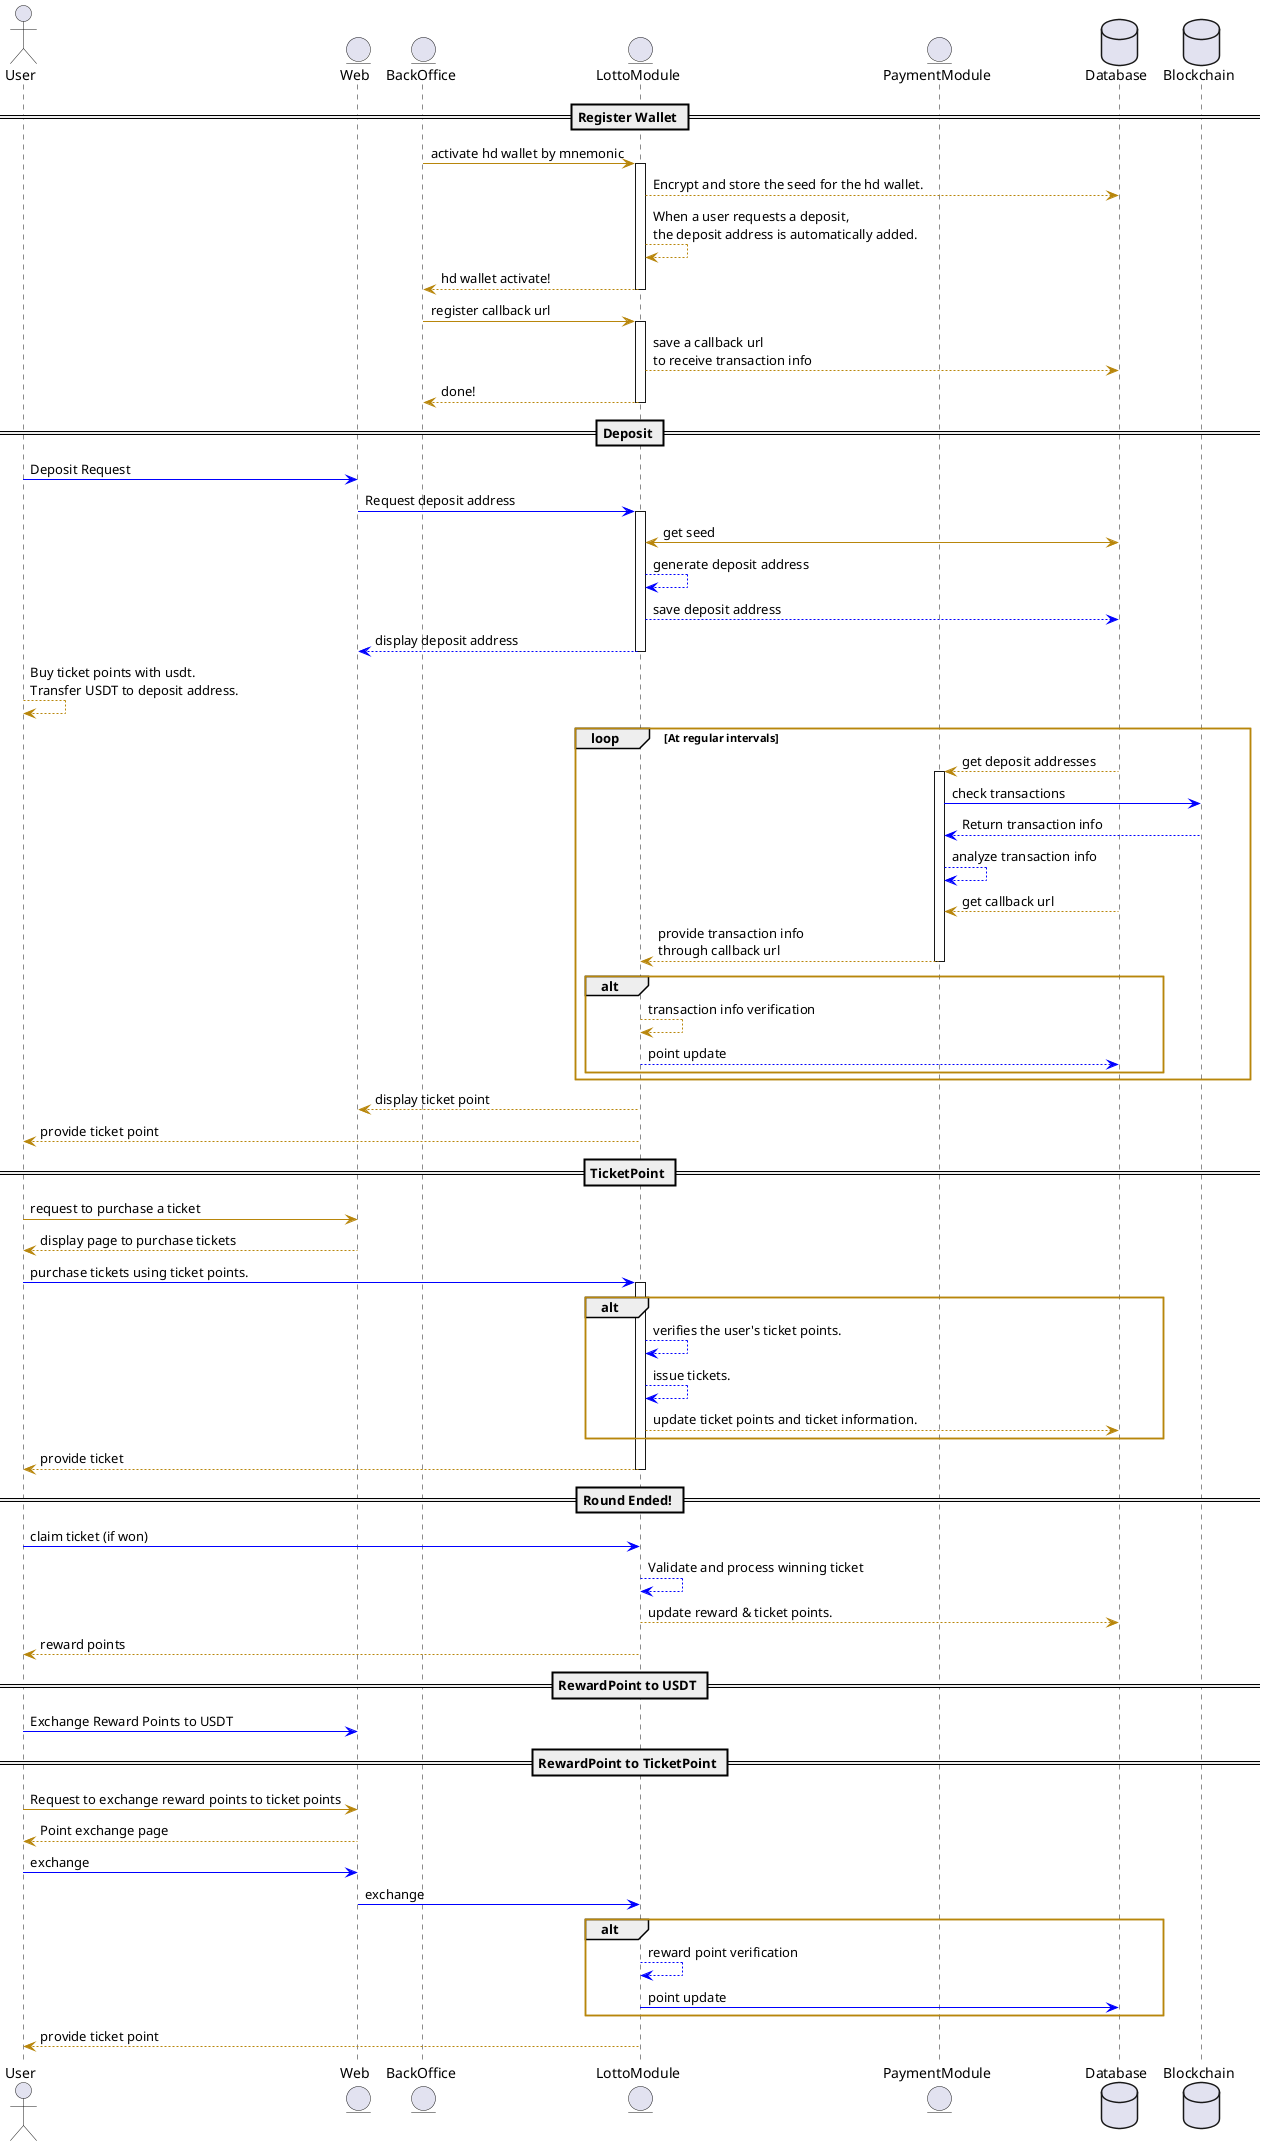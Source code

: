 @startuml
!define RECTANGLE_CLASS
!define RECTANGLE_BLUE Class<<BLUE>>

skinparam shadowing false
skinparam backgroundColor #FFFFFF
skinparam ArrowColor #0000FF
skinparam activity {
    BackgroundColor<<BLUE>> #ADD8E6
    BorderColor<<BLUE>> #00008B
    FontColor<<BLUE>> #00008B
    FontSize 12
}
skinparam class {
    BackgroundColor #FEFECE
    BorderColor #B8860B
    ArrowColor #B8860B
    FontSize 12
    FontName Arial
}
skinparam usecase {
    BackgroundColor #FFFFA3
    BorderColor #FFA500
    FontSize 12
    FontName Arial
}
skinparam package {
    BackgroundColor #FFFFFF
    BorderColor #B8860B
    FontSize 12
    FontName Arial
}
skinparam participant {
    BackgroundColor #B0E0E6
    BorderColor #4682B4
    FontSize 12
    FontName Arial
}

actor User
entity Web
entity BackOffice
entity LottoModule
entity PaymentModule
database Database
database Blockchain



== Register Wallet ==

BackOffice -> LottoModule : activate hd wallet by mnemonic
activate LottoModule
LottoModule --> Database : Encrypt and store the seed for the hd wallet.
LottoModule --> LottoModule: When a user requests a deposit, \nthe deposit address is automatically added.
LottoModule --> BackOffice: hd wallet activate!
deactivate LottoModule

BackOffice -> LottoModule : register callback url
activate LottoModule
LottoModule --> Database : save a callback url \nto receive transaction info
LottoModule --> BackOffice: done!
deactivate LottoModule



== Deposit ==

User -[#0000FF]> Web: Deposit Request
Web -[#0000FF]> LottoModule: Request deposit address
activate LottoModule
LottoModule <-> Database : get seed
LottoModule --[#0000FF]> LottoModule : generate deposit address
LottoModule --[#0000FF]> Database: save deposit address
LottoModule --[#0000FF]> Web: display deposit address
deactivate LottoModule

User --> User: Buy ticket points with usdt.\nTransfer USDT to deposit address.

loop At regular intervals
    PaymentModule <-- Database: get deposit addresses
    activate PaymentModule
    PaymentModule -[#0000FF]> Blockchain: check transactions
    Blockchain --[#0000FF]> PaymentModule : Return transaction info
    PaymentModule --[#0000FF]> PaymentModule: analyze transaction info
    PaymentModule <-- Database: get callback url
    PaymentModule --> LottoModule: provide transaction info \nthrough callback url
    deactivate PaymentModule
    alt
        LottoModule --> LottoModule: transaction info verification
        LottoModule --[#0000FF]> Database: point update
    end
end

LottoModule --> Web: display ticket point
LottoModule --> User: provide ticket point


== TicketPoint ==

User -> Web: request to purchase a ticket
Web --> User: display page to purchase tickets

User -[#0000FF]> LottoModule: purchase tickets using ticket points.

alt
    activate LottoModule
    LottoModule --[#0000FF]> LottoModule: verifies the user's ticket points.
    LottoModule --[#0000FF]> LottoModule: issue tickets.
    LottoModule --> Database: update ticket points and ticket information.
end
LottoModule --> User: provide ticket
deactivate LottoModule



== Round Ended! ==

User -[#0000FF]> LottoModule : claim ticket (if won)
LottoModule --[#0000FF]> LottoModule : Validate and process winning ticket
LottoModule --> Database: update reward & ticket points.
LottoModule --> User : reward points



== RewardPoint to USDT ==

User -[#0000FF]> Web : Exchange Reward Points to USDT



== RewardPoint to TicketPoint ==

User -> Web: Request to exchange reward points to ticket points
Web --> User: Point exchange page

User -[#0000FF]> Web : exchange
Web -[#0000FF]> LottoModule: exchange

alt
    LottoModule --[#0000FF]> LottoModule: reward point verification
    LottoModule -[#0000FF]> Database: point update
end

LottoModule --> User: provide ticket point

@enduml
